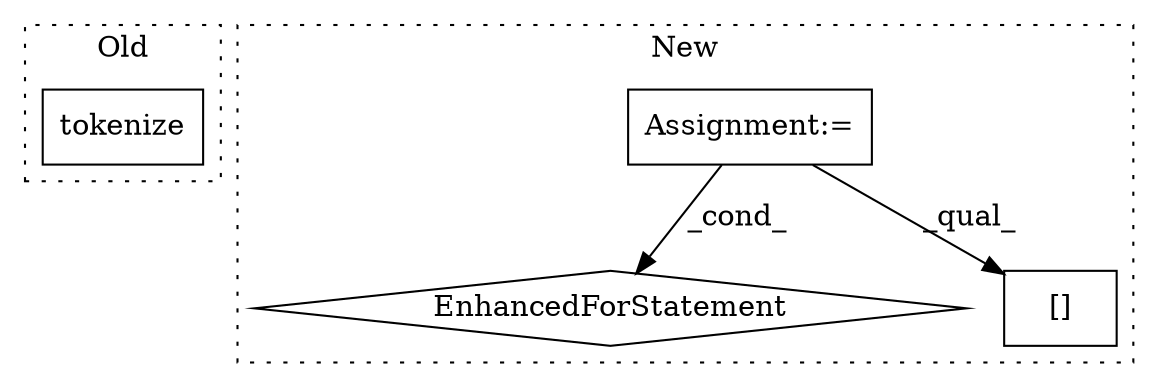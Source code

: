 digraph G {
subgraph cluster0 {
1 [label="tokenize" a="32" s="282,316" l="9,1" shape="box"];
label = "Old";
style="dotted";
}
subgraph cluster1 {
2 [label="EnhancedForStatement" a="70" s="612,682" l="53,2" shape="diamond"];
3 [label="Assignment:=" a="7" s="612,682" l="53,2" shape="box"];
4 [label="[]" a="2" s="780,788" l="7,1" shape="box"];
label = "New";
style="dotted";
}
3 -> 4 [label="_qual_"];
3 -> 2 [label="_cond_"];
}
